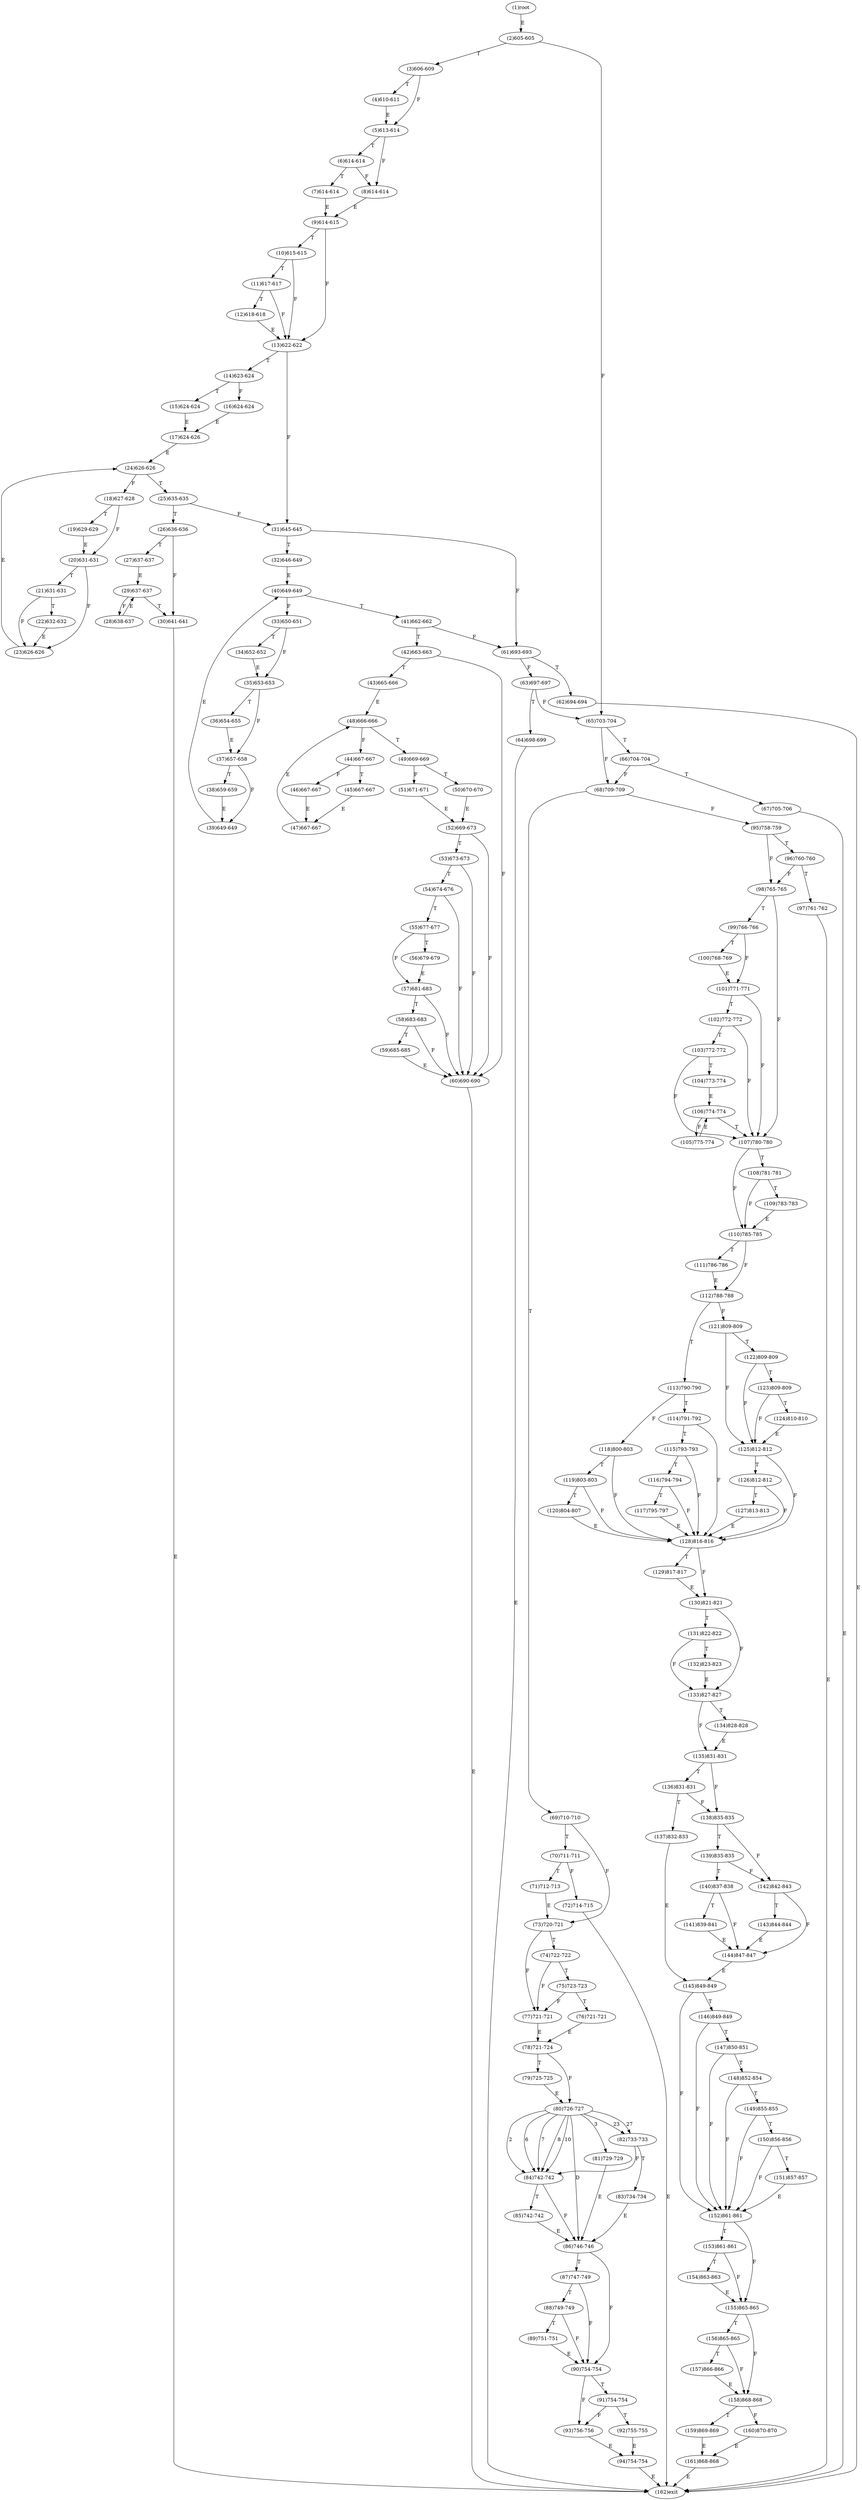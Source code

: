 digraph "" { 
1[ label="(1)root"];
2[ label="(2)605-605"];
3[ label="(3)606-609"];
4[ label="(4)610-611"];
5[ label="(5)613-614"];
6[ label="(6)614-614"];
7[ label="(7)614-614"];
8[ label="(8)614-614"];
9[ label="(9)614-615"];
10[ label="(10)615-615"];
11[ label="(11)617-617"];
12[ label="(12)618-618"];
13[ label="(13)622-622"];
14[ label="(14)623-624"];
15[ label="(15)624-624"];
17[ label="(17)624-626"];
16[ label="(16)624-624"];
19[ label="(19)629-629"];
18[ label="(18)627-628"];
21[ label="(21)631-631"];
20[ label="(20)631-631"];
23[ label="(23)626-626"];
22[ label="(22)632-632"];
25[ label="(25)635-635"];
24[ label="(24)626-626"];
27[ label="(27)637-637"];
26[ label="(26)636-636"];
29[ label="(29)637-637"];
28[ label="(28)638-637"];
31[ label="(31)645-645"];
30[ label="(30)641-641"];
34[ label="(34)652-652"];
35[ label="(35)653-653"];
32[ label="(32)646-649"];
33[ label="(33)650-651"];
38[ label="(38)659-659"];
39[ label="(39)649-649"];
36[ label="(36)654-655"];
37[ label="(37)657-658"];
42[ label="(42)663-663"];
43[ label="(43)665-666"];
40[ label="(40)649-649"];
41[ label="(41)662-662"];
46[ label="(46)667-667"];
47[ label="(47)667-667"];
44[ label="(44)667-667"];
45[ label="(45)667-667"];
51[ label="(51)671-671"];
50[ label="(50)670-670"];
49[ label="(49)669-669"];
48[ label="(48)666-666"];
55[ label="(55)677-677"];
54[ label="(54)674-676"];
53[ label="(53)673-673"];
52[ label="(52)669-673"];
59[ label="(59)685-685"];
58[ label="(58)683-683"];
57[ label="(57)681-683"];
56[ label="(56)679-679"];
63[ label="(63)697-697"];
62[ label="(62)694-694"];
61[ label="(61)693-693"];
60[ label="(60)690-690"];
68[ label="(68)709-709"];
69[ label="(69)710-710"];
70[ label="(70)711-711"];
71[ label="(71)712-713"];
64[ label="(64)698-699"];
65[ label="(65)703-704"];
66[ label="(66)704-704"];
67[ label="(67)705-706"];
76[ label="(76)721-721"];
77[ label="(77)721-721"];
78[ label="(78)721-724"];
79[ label="(79)725-725"];
72[ label="(72)714-715"];
73[ label="(73)720-721"];
74[ label="(74)722-722"];
75[ label="(75)723-723"];
85[ label="(85)742-742"];
84[ label="(84)742-742"];
87[ label="(87)747-749"];
86[ label="(86)746-746"];
81[ label="(81)729-729"];
80[ label="(80)726-727"];
83[ label="(83)734-734"];
82[ label="(82)733-733"];
93[ label="(93)756-756"];
92[ label="(92)755-755"];
95[ label="(95)758-759"];
94[ label="(94)754-754"];
89[ label="(89)751-751"];
88[ label="(88)749-749"];
91[ label="(91)754-754"];
90[ label="(90)754-754"];
102[ label="(102)772-772"];
103[ label="(103)772-772"];
100[ label="(100)768-769"];
101[ label="(101)771-771"];
98[ label="(98)765-765"];
99[ label="(99)766-766"];
96[ label="(96)760-760"];
97[ label="(97)761-762"];
110[ label="(110)785-785"];
111[ label="(111)786-786"];
108[ label="(108)781-781"];
109[ label="(109)783-783"];
106[ label="(106)774-774"];
107[ label="(107)780-780"];
104[ label="(104)773-774"];
105[ label="(105)775-774"];
119[ label="(119)803-803"];
118[ label="(118)800-803"];
117[ label="(117)795-797"];
116[ label="(116)794-794"];
115[ label="(115)793-793"];
114[ label="(114)791-792"];
113[ label="(113)790-790"];
112[ label="(112)788-788"];
127[ label="(127)813-813"];
126[ label="(126)812-812"];
125[ label="(125)812-812"];
124[ label="(124)810-810"];
123[ label="(123)809-809"];
122[ label="(122)809-809"];
121[ label="(121)809-809"];
120[ label="(120)804-807"];
137[ label="(137)832-833"];
136[ label="(136)831-831"];
139[ label="(139)835-835"];
138[ label="(138)835-835"];
141[ label="(141)839-841"];
140[ label="(140)837-838"];
143[ label="(143)844-844"];
142[ label="(142)842-843"];
129[ label="(129)817-817"];
128[ label="(128)816-816"];
131[ label="(131)822-822"];
130[ label="(130)821-821"];
133[ label="(133)827-827"];
132[ label="(132)823-823"];
135[ label="(135)831-831"];
134[ label="(134)828-828"];
152[ label="(152)861-861"];
153[ label="(153)861-861"];
154[ label="(154)863-863"];
155[ label="(155)865-865"];
156[ label="(156)865-865"];
157[ label="(157)866-866"];
158[ label="(158)868-868"];
159[ label="(159)869-869"];
144[ label="(144)847-847"];
145[ label="(145)849-849"];
146[ label="(146)849-849"];
147[ label="(147)850-851"];
148[ label="(148)852-854"];
149[ label="(149)855-855"];
150[ label="(150)856-856"];
151[ label="(151)857-857"];
162[ label="(162)exit"];
161[ label="(161)868-868"];
160[ label="(160)870-870"];
1->2[ label="E"];
2->65[ label="F"];
2->3[ label="T"];
3->5[ label="F"];
3->4[ label="T"];
4->5[ label="E"];
5->8[ label="F"];
5->6[ label="T"];
6->8[ label="F"];
6->7[ label="T"];
7->9[ label="E"];
8->9[ label="E"];
9->13[ label="F"];
9->10[ label="T"];
10->13[ label="F"];
10->11[ label="T"];
11->13[ label="F"];
11->12[ label="T"];
12->13[ label="E"];
13->31[ label="F"];
13->14[ label="T"];
14->16[ label="F"];
14->15[ label="T"];
15->17[ label="E"];
16->17[ label="E"];
17->24[ label="E"];
18->20[ label="F"];
18->19[ label="T"];
19->20[ label="E"];
20->23[ label="F"];
20->21[ label="T"];
21->23[ label="F"];
21->22[ label="T"];
22->23[ label="E"];
23->24[ label="E"];
24->18[ label="F"];
24->25[ label="T"];
25->31[ label="F"];
25->26[ label="T"];
26->30[ label="F"];
26->27[ label="T"];
27->29[ label="E"];
28->29[ label="E"];
29->28[ label="F"];
29->30[ label="T"];
30->162[ label="E"];
31->61[ label="F"];
31->32[ label="T"];
32->40[ label="E"];
33->35[ label="F"];
33->34[ label="T"];
34->35[ label="E"];
35->37[ label="F"];
35->36[ label="T"];
36->37[ label="E"];
37->39[ label="F"];
37->38[ label="T"];
38->39[ label="E"];
39->40[ label="E"];
40->33[ label="F"];
40->41[ label="T"];
41->61[ label="F"];
41->42[ label="T"];
42->60[ label="F"];
42->43[ label="T"];
43->48[ label="E"];
44->46[ label="F"];
44->45[ label="T"];
45->47[ label="E"];
46->47[ label="E"];
47->48[ label="E"];
48->44[ label="F"];
48->49[ label="T"];
49->51[ label="F"];
49->50[ label="T"];
50->52[ label="E"];
51->52[ label="E"];
52->60[ label="F"];
52->53[ label="T"];
53->60[ label="F"];
53->54[ label="T"];
54->60[ label="F"];
54->55[ label="T"];
55->57[ label="F"];
55->56[ label="T"];
56->57[ label="E"];
57->60[ label="F"];
57->58[ label="T"];
58->60[ label="F"];
58->59[ label="T"];
59->60[ label="E"];
60->162[ label="E"];
61->63[ label="F"];
61->62[ label="T"];
62->162[ label="E"];
63->65[ label="F"];
63->64[ label="T"];
64->162[ label="E"];
65->68[ label="F"];
65->66[ label="T"];
66->68[ label="F"];
66->67[ label="T"];
67->162[ label="E"];
68->95[ label="F"];
68->69[ label="T"];
69->73[ label="F"];
69->70[ label="T"];
70->72[ label="F"];
70->71[ label="T"];
71->73[ label="E"];
72->162[ label="E"];
73->77[ label="F"];
73->74[ label="T"];
74->77[ label="F"];
74->75[ label="T"];
75->77[ label="F"];
75->76[ label="T"];
76->78[ label="E"];
77->78[ label="E"];
78->80[ label="F"];
78->79[ label="T"];
79->80[ label="E"];
80->84[ label="2"];
80->81[ label="3"];
80->84[ label="6"];
80->84[ label="7"];
80->84[ label="8"];
80->84[ label="10"];
80->82[ label="23"];
80->82[ label="27"];
80->86[ label="D"];
81->86[ label="E"];
82->84[ label="F"];
82->83[ label="T"];
83->86[ label="E"];
84->86[ label="F"];
84->85[ label="T"];
85->86[ label="E"];
86->90[ label="F"];
86->87[ label="T"];
87->90[ label="F"];
87->88[ label="T"];
88->90[ label="F"];
88->89[ label="T"];
89->90[ label="E"];
90->93[ label="F"];
90->91[ label="T"];
91->93[ label="F"];
91->92[ label="T"];
92->94[ label="E"];
93->94[ label="E"];
94->162[ label="E"];
95->98[ label="F"];
95->96[ label="T"];
96->98[ label="F"];
96->97[ label="T"];
97->162[ label="E"];
98->107[ label="F"];
98->99[ label="T"];
99->101[ label="F"];
99->100[ label="T"];
100->101[ label="E"];
101->107[ label="F"];
101->102[ label="T"];
102->107[ label="F"];
102->103[ label="T"];
103->107[ label="F"];
103->104[ label="T"];
104->106[ label="E"];
105->106[ label="E"];
106->105[ label="F"];
106->107[ label="T"];
107->110[ label="F"];
107->108[ label="T"];
108->110[ label="F"];
108->109[ label="T"];
109->110[ label="E"];
110->112[ label="F"];
110->111[ label="T"];
111->112[ label="E"];
112->121[ label="F"];
112->113[ label="T"];
113->118[ label="F"];
113->114[ label="T"];
114->128[ label="F"];
114->115[ label="T"];
115->128[ label="F"];
115->116[ label="T"];
116->128[ label="F"];
116->117[ label="T"];
117->128[ label="E"];
118->128[ label="F"];
118->119[ label="T"];
119->128[ label="F"];
119->120[ label="T"];
120->128[ label="E"];
121->125[ label="F"];
121->122[ label="T"];
122->125[ label="F"];
122->123[ label="T"];
123->125[ label="F"];
123->124[ label="T"];
124->125[ label="E"];
125->128[ label="F"];
125->126[ label="T"];
126->128[ label="F"];
126->127[ label="T"];
127->128[ label="E"];
128->130[ label="F"];
128->129[ label="T"];
129->130[ label="E"];
130->133[ label="F"];
130->131[ label="T"];
131->133[ label="F"];
131->132[ label="T"];
132->133[ label="E"];
133->135[ label="F"];
133->134[ label="T"];
134->135[ label="E"];
135->138[ label="F"];
135->136[ label="T"];
136->138[ label="F"];
136->137[ label="T"];
137->145[ label="E"];
138->142[ label="F"];
138->139[ label="T"];
139->142[ label="F"];
139->140[ label="T"];
140->144[ label="F"];
140->141[ label="T"];
141->144[ label="E"];
142->144[ label="F"];
142->143[ label="T"];
143->144[ label="E"];
144->145[ label="E"];
145->152[ label="F"];
145->146[ label="T"];
146->152[ label="F"];
146->147[ label="T"];
147->152[ label="F"];
147->148[ label="T"];
148->152[ label="F"];
148->149[ label="T"];
149->152[ label="F"];
149->150[ label="T"];
150->152[ label="F"];
150->151[ label="T"];
151->152[ label="E"];
152->155[ label="F"];
152->153[ label="T"];
153->155[ label="F"];
153->154[ label="T"];
154->155[ label="E"];
155->158[ label="F"];
155->156[ label="T"];
156->158[ label="F"];
156->157[ label="T"];
157->158[ label="E"];
158->160[ label="F"];
158->159[ label="T"];
159->161[ label="E"];
160->161[ label="E"];
161->162[ label="E"];
}